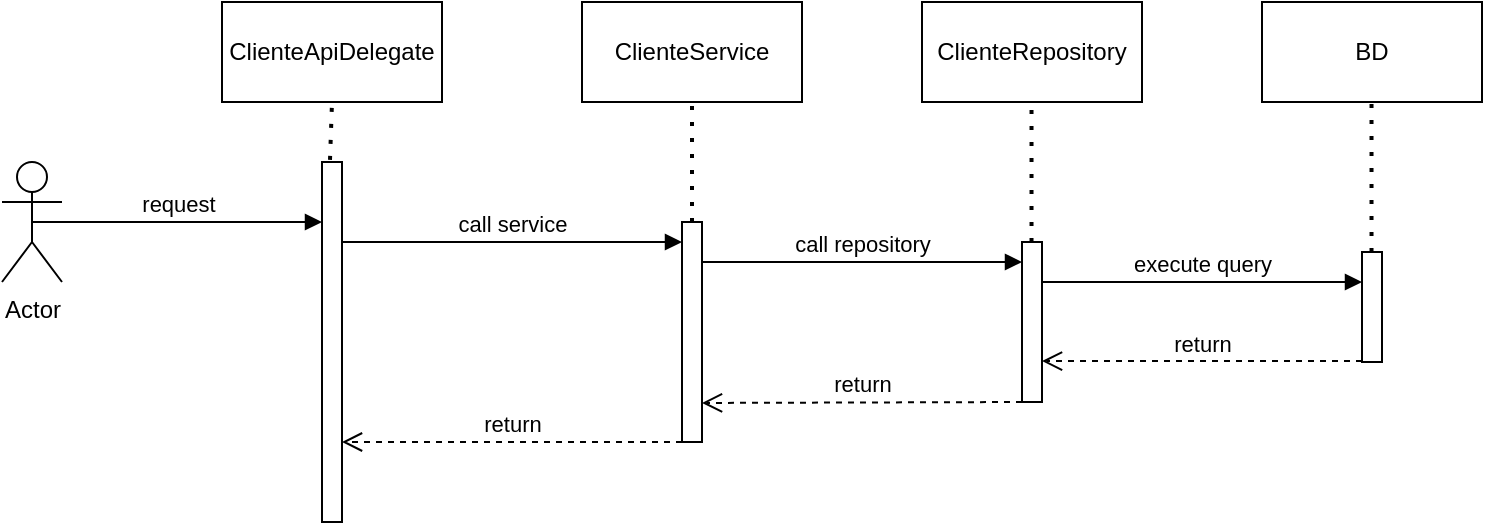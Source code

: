 <mxfile version="24.7.8">
  <diagram name="Page-1" id="2YBvvXClWsGukQMizWep">
    <mxGraphModel dx="988" dy="590" grid="1" gridSize="10" guides="1" tooltips="1" connect="1" arrows="1" fold="1" page="1" pageScale="1" pageWidth="850" pageHeight="1100" math="0" shadow="0">
      <root>
        <mxCell id="0" />
        <mxCell id="1" parent="0" />
        <mxCell id="sUVFGxE2CjSQ6YQxmqBb-1" value="Actor" style="shape=umlActor;verticalLabelPosition=bottom;verticalAlign=top;html=1;outlineConnect=0;" vertex="1" parent="1">
          <mxGeometry x="50" y="130" width="30" height="60" as="geometry" />
        </mxCell>
        <mxCell id="sUVFGxE2CjSQ6YQxmqBb-2" value="ClienteApiDelegate" style="html=1;whiteSpace=wrap;" vertex="1" parent="1">
          <mxGeometry x="160" y="50" width="110" height="50" as="geometry" />
        </mxCell>
        <mxCell id="sUVFGxE2CjSQ6YQxmqBb-4" value="ClienteService" style="html=1;whiteSpace=wrap;" vertex="1" parent="1">
          <mxGeometry x="340" y="50" width="110" height="50" as="geometry" />
        </mxCell>
        <mxCell id="sUVFGxE2CjSQ6YQxmqBb-5" value="ClienteRepository" style="html=1;whiteSpace=wrap;" vertex="1" parent="1">
          <mxGeometry x="510" y="50" width="110" height="50" as="geometry" />
        </mxCell>
        <mxCell id="sUVFGxE2CjSQ6YQxmqBb-6" value="BD" style="html=1;whiteSpace=wrap;" vertex="1" parent="1">
          <mxGeometry x="680" y="50" width="110" height="50" as="geometry" />
        </mxCell>
        <mxCell id="sUVFGxE2CjSQ6YQxmqBb-7" value="" style="html=1;points=[[0,0,0,0,5],[0,1,0,0,-5],[1,0,0,0,5],[1,1,0,0,-5]];perimeter=orthogonalPerimeter;outlineConnect=0;targetShapes=umlLifeline;portConstraint=eastwest;newEdgeStyle={&quot;curved&quot;:0,&quot;rounded&quot;:0};" vertex="1" parent="1">
          <mxGeometry x="210" y="130" width="10" height="180" as="geometry" />
        </mxCell>
        <mxCell id="sUVFGxE2CjSQ6YQxmqBb-8" value="" style="html=1;points=[[0,0,0,0,5],[0,1,0,0,-5],[1,0,0,0,5],[1,1,0,0,-5]];perimeter=orthogonalPerimeter;outlineConnect=0;targetShapes=umlLifeline;portConstraint=eastwest;newEdgeStyle={&quot;curved&quot;:0,&quot;rounded&quot;:0};" vertex="1" parent="1">
          <mxGeometry x="390" y="160" width="10" height="110" as="geometry" />
        </mxCell>
        <mxCell id="sUVFGxE2CjSQ6YQxmqBb-9" value="" style="html=1;points=[[0,0,0,0,5],[0,1,0,0,-5],[1,0,0,0,5],[1,1,0,0,-5]];perimeter=orthogonalPerimeter;outlineConnect=0;targetShapes=umlLifeline;portConstraint=eastwest;newEdgeStyle={&quot;curved&quot;:0,&quot;rounded&quot;:0};" vertex="1" parent="1">
          <mxGeometry x="560" y="170" width="10" height="80" as="geometry" />
        </mxCell>
        <mxCell id="sUVFGxE2CjSQ6YQxmqBb-10" value="" style="html=1;points=[[0,0,0,0,5],[0,1,0,0,-5],[1,0,0,0,5],[1,1,0,0,-5]];perimeter=orthogonalPerimeter;outlineConnect=0;targetShapes=umlLifeline;portConstraint=eastwest;newEdgeStyle={&quot;curved&quot;:0,&quot;rounded&quot;:0};" vertex="1" parent="1">
          <mxGeometry x="730" y="175" width="10" height="55" as="geometry" />
        </mxCell>
        <mxCell id="sUVFGxE2CjSQ6YQxmqBb-11" value="call service" style="html=1;verticalAlign=bottom;endArrow=block;curved=0;rounded=0;" edge="1" parent="1">
          <mxGeometry width="80" relative="1" as="geometry">
            <mxPoint x="220" y="170" as="sourcePoint" />
            <mxPoint x="390" y="170" as="targetPoint" />
          </mxGeometry>
        </mxCell>
        <mxCell id="sUVFGxE2CjSQ6YQxmqBb-12" value="request" style="html=1;verticalAlign=bottom;endArrow=block;curved=0;rounded=0;exitX=0.5;exitY=0.5;exitDx=0;exitDy=0;exitPerimeter=0;" edge="1" parent="1" source="sUVFGxE2CjSQ6YQxmqBb-1">
          <mxGeometry width="80" relative="1" as="geometry">
            <mxPoint x="80" y="160" as="sourcePoint" />
            <mxPoint x="210" y="160" as="targetPoint" />
          </mxGeometry>
        </mxCell>
        <mxCell id="sUVFGxE2CjSQ6YQxmqBb-13" value="call repository" style="html=1;verticalAlign=bottom;endArrow=block;curved=0;rounded=0;" edge="1" parent="1">
          <mxGeometry width="80" relative="1" as="geometry">
            <mxPoint x="400" y="180" as="sourcePoint" />
            <mxPoint x="560" y="180" as="targetPoint" />
          </mxGeometry>
        </mxCell>
        <mxCell id="sUVFGxE2CjSQ6YQxmqBb-14" value="execute query" style="html=1;verticalAlign=bottom;endArrow=block;curved=0;rounded=0;" edge="1" parent="1" source="sUVFGxE2CjSQ6YQxmqBb-9">
          <mxGeometry width="80" relative="1" as="geometry">
            <mxPoint x="580" y="190" as="sourcePoint" />
            <mxPoint x="730" y="190" as="targetPoint" />
          </mxGeometry>
        </mxCell>
        <mxCell id="sUVFGxE2CjSQ6YQxmqBb-15" value="" style="endArrow=none;dashed=1;html=1;dashPattern=1 3;strokeWidth=2;rounded=0;entryX=0.5;entryY=1;entryDx=0;entryDy=0;exitX=0.4;exitY=-0.006;exitDx=0;exitDy=0;exitPerimeter=0;" edge="1" parent="1" source="sUVFGxE2CjSQ6YQxmqBb-7" target="sUVFGxE2CjSQ6YQxmqBb-2">
          <mxGeometry width="50" height="50" relative="1" as="geometry">
            <mxPoint x="400" y="560" as="sourcePoint" />
            <mxPoint x="450" y="510" as="targetPoint" />
          </mxGeometry>
        </mxCell>
        <mxCell id="sUVFGxE2CjSQ6YQxmqBb-16" value="" style="endArrow=none;dashed=1;html=1;dashPattern=1 3;strokeWidth=2;rounded=0;entryX=0.5;entryY=1;entryDx=0;entryDy=0;exitX=0.5;exitY=0;exitDx=0;exitDy=0;exitPerimeter=0;" edge="1" parent="1" source="sUVFGxE2CjSQ6YQxmqBb-8" target="sUVFGxE2CjSQ6YQxmqBb-4">
          <mxGeometry width="50" height="50" relative="1" as="geometry">
            <mxPoint x="224" y="139" as="sourcePoint" />
            <mxPoint x="225" y="110" as="targetPoint" />
            <Array as="points" />
          </mxGeometry>
        </mxCell>
        <mxCell id="sUVFGxE2CjSQ6YQxmqBb-17" value="" style="endArrow=none;dashed=1;html=1;dashPattern=1 3;strokeWidth=2;rounded=0;entryX=0.5;entryY=1;entryDx=0;entryDy=0;" edge="1" parent="1" source="sUVFGxE2CjSQ6YQxmqBb-9">
          <mxGeometry width="50" height="50" relative="1" as="geometry">
            <mxPoint x="564.76" y="160" as="sourcePoint" />
            <mxPoint x="564.76" y="100" as="targetPoint" />
            <Array as="points" />
          </mxGeometry>
        </mxCell>
        <mxCell id="sUVFGxE2CjSQ6YQxmqBb-18" value="" style="endArrow=none;dashed=1;html=1;dashPattern=1 3;strokeWidth=2;rounded=0;entryX=0.5;entryY=1;entryDx=0;entryDy=0;" edge="1" parent="1" source="sUVFGxE2CjSQ6YQxmqBb-10">
          <mxGeometry width="50" height="50" relative="1" as="geometry">
            <mxPoint x="735" y="170" as="sourcePoint" />
            <mxPoint x="734.76" y="100" as="targetPoint" />
            <Array as="points" />
          </mxGeometry>
        </mxCell>
        <mxCell id="sUVFGxE2CjSQ6YQxmqBb-19" value="return" style="html=1;verticalAlign=bottom;endArrow=open;dashed=1;endSize=8;curved=0;rounded=0;" edge="1" parent="1" target="sUVFGxE2CjSQ6YQxmqBb-9">
          <mxGeometry relative="1" as="geometry">
            <mxPoint x="730" y="229.52" as="sourcePoint" />
            <mxPoint x="650" y="229.52" as="targetPoint" />
          </mxGeometry>
        </mxCell>
        <mxCell id="sUVFGxE2CjSQ6YQxmqBb-20" value="return" style="html=1;verticalAlign=bottom;endArrow=open;dashed=1;endSize=8;curved=0;rounded=0;" edge="1" parent="1">
          <mxGeometry relative="1" as="geometry">
            <mxPoint x="560" y="250.0" as="sourcePoint" />
            <mxPoint x="400" y="250.48" as="targetPoint" />
          </mxGeometry>
        </mxCell>
        <mxCell id="sUVFGxE2CjSQ6YQxmqBb-21" value="return" style="html=1;verticalAlign=bottom;endArrow=open;dashed=1;endSize=8;curved=0;rounded=0;" edge="1" parent="1" target="sUVFGxE2CjSQ6YQxmqBb-7">
          <mxGeometry relative="1" as="geometry">
            <mxPoint x="390" y="270" as="sourcePoint" />
            <mxPoint x="230" y="270.48" as="targetPoint" />
          </mxGeometry>
        </mxCell>
      </root>
    </mxGraphModel>
  </diagram>
</mxfile>
